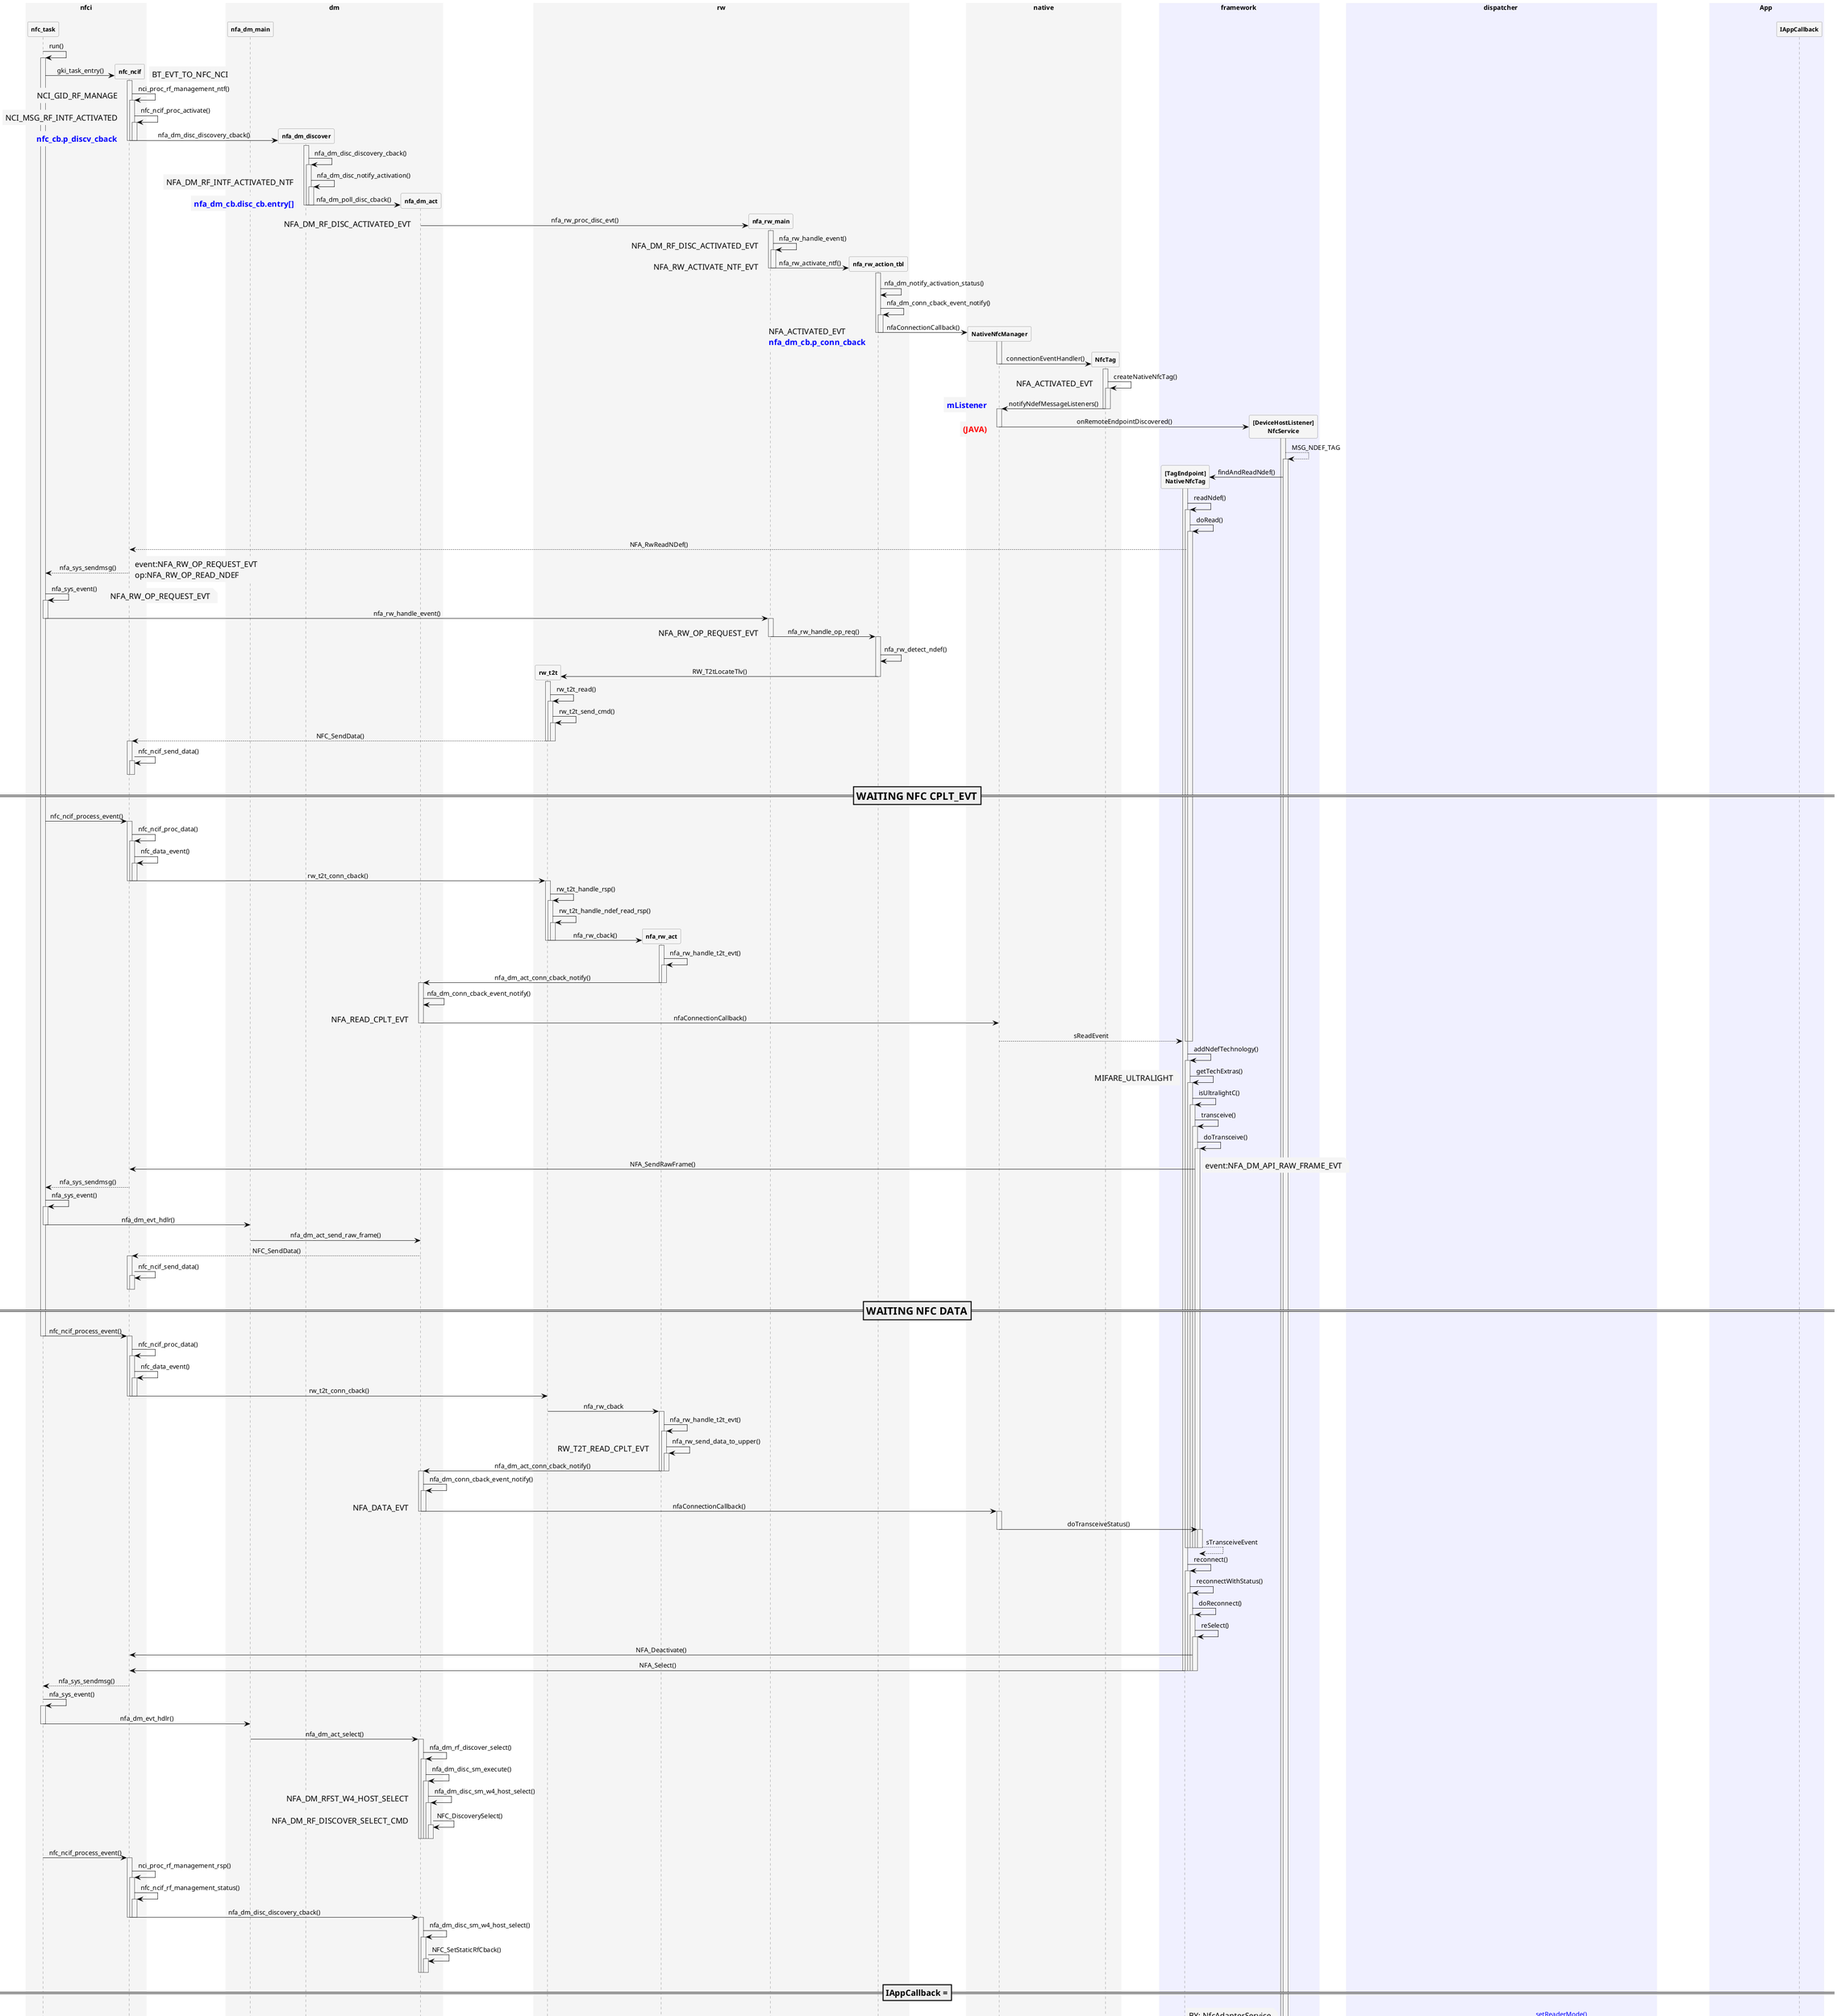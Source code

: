 @startuml NFC_Flow

hide footbox
skinparam {
    ' defaultFontName Abyssinica SIL
    Shadowing false
    backgroundColor white
    NoteFontColor #Black
    NoteFontSize 16
    NoteTextAlignment left
    NoteBackgroundColor WhiteSmoke
    NoteColor transparent
    NoteBorderThickness 0
    NoteBorderColor transparent
    NoteBorderThickness 0
    NoteShadowing false
    ParticipantPadding 0
    BoxPadding 20
    dpi 96
    ClassBackgroundColor transparent
    ClassHeaderBackgroundColor lightgreen
    ClassStereotypeFontColor transparent
    SequenceBoxBordercolor WhiteSmoke
    SequenceBoxFontSize 24
    SequenceBoxFontColor Black
    SequenceBoxBackgroundColor WhiteSmoke
    SequenceLifeLineBackgroundColor WhiteSmoke
    SequenceMessageAlignment center
    SequenceGroupHeaderFontColor White
    SequenceGroupHeaderFontSize 20
    SequenceGroupBackgroundColor DarkOliveGreen
    SequenceGroupBodyBackgroundColor transparent
    SequenceGroupBorderThickness 4
    SequenceGroupBorderColor DarkOliveGreen
    ' transparent
    sequence {
        ParticipantBackgroundColor WhiteSmoke
        ParticipantBorderColor Gray
        ParticipantFontStyle Bold
        ParticipantFontSize 12
        ParticipantPadding 0

        LifeLineBorderColor DimGray
        ArrowColor Black
        ArrowThickness 0.8
        ColorArrowSeparationSpace 30
    }
}

box nfci
participant nfc_task
participant nfc_ncif
end box

' participant nfa_sys_main

box dm
participant nfa_dm_main
participant nfa_dm_discover
participant nfa_dm_act
' participant nfa_dm_action
end box

box rw
participant rw_t2t
participant nfa_rw_act
participant nfa_rw_main
participant nfa_rw_action_tbl
end box

box native
participant NativeNfcManager
participant NfcTag
end box

box framework #F0F0FF
' participant "NativeNfcManager(Java)" as NativeNfcManager2
participant "[TagEndpoint]\nNativeNfcTag" as NativeNfcTag
participant "[DeviceHostListener]\nNfcService" as NfcService
end box

box dispatcher #F0F0FF
participant NfcDispatcher
participant PeripheralHandoverService
participant BluetoothPeripheralHandover
' participant ConfirmConnectActivity
end box

box App #F0F0FF
participant BluetoothAdapter
participant IAppCallback
end box

' nfa_dm_discover -->o nfc_ncif:nfc_cb.p_discv_cback
' nfa_dm_act -->o nfa_dm_discover:nfa_dm_cb.disc_cb.entry[]
' NfcService -->o NativeNfcManager2:mListener
' nfa_rw_action_tbl -->o nfa_rw_main:nfa_rw_action_tbl
' NativeNfcManager -->o nfa_rw_action_tbl:nfa_dm_cb.p_conn_cback

nfc_task->nfc_task:run()
activate nfc_task 

' group Active
create nfc_ncif
nfc_task->nfc_ncif:gki_task_entry()
note right:BT_EVT_TO_NFC_NCI
activate nfc_ncif
nfc_ncif->nfc_ncif:nci_proc_rf_management_ntf()
note left:NCI_GID_RF_MANAGE
activate nfc_ncif
nfc_ncif->nfc_ncif:nfc_ncif_proc_activate()
note left:NCI_MSG_RF_INTF_ACTIVATED
activate nfc_ncif
create nfa_dm_discover
nfc_ncif->nfa_dm_discover:nfa_dm_disc_discovery_cback()
note left:**<font color=blue>nfc_cb.p_discv_cback**
deactivate nfc_ncif
deactivate nfc_ncif
deactivate nfc_ncif

activate nfa_dm_discover
nfa_dm_discover->nfa_dm_discover:nfa_dm_disc_discovery_cback()
activate nfa_dm_discover
nfa_dm_discover->nfa_dm_discover:nfa_dm_disc_notify_activation()
note left:NFA_DM_RF_INTF_ACTIVATED_NTF
activate nfa_dm_discover
create nfa_dm_act
nfa_dm_discover->nfa_dm_act:nfa_dm_poll_disc_cback()
note left:**<font color=blue>nfa_dm_cb.disc_cb.entry[]**
deactivate nfa_dm_discover
deactivate nfa_dm_discover
deactivate nfa_dm_discover

create nfa_rw_main
nfa_dm_act->nfa_rw_main:nfa_rw_proc_disc_evt()
note left:NFA_DM_RF_DISC_ACTIVATED_EVT
activate nfa_rw_main
nfa_rw_main->nfa_rw_main:nfa_rw_handle_event()
note left:NFA_DM_RF_DISC_ACTIVATED_EVT
activate nfa_rw_main
create nfa_rw_action_tbl
nfa_rw_main->nfa_rw_action_tbl:nfa_rw_activate_ntf()
note left:NFA_RW_ACTIVATE_NTF_EVT
deactivate nfa_rw_main
deactivate nfa_rw_main

activate nfa_rw_action_tbl
nfa_rw_action_tbl->nfa_rw_action_tbl:nfa_dm_notify_activation_status()
nfa_rw_action_tbl->nfa_rw_action_tbl:nfa_dm_conn_cback_event_notify()
activate nfa_rw_action_tbl
create NativeNfcManager
nfa_rw_action_tbl->NativeNfcManager:nfaConnectionCallback()
note left:NFA_ACTIVATED_EVT\n\
**<font color=blue>nfa_dm_cb.p_conn_cback**
deactivate nfa_rw_action_tbl
deactivate nfa_rw_action_tbl
' end group

activate NativeNfcManager
create NfcTag
NativeNfcManager->NfcTag:connectionEventHandler()
deactivate NativeNfcManager
activate NfcTag
NfcTag->NfcTag:createNativeNfcTag()
note left:NFA_ACTIVATED_EVT
activate NfcTag
NfcTag->NativeNfcManager:notifyNdefMessageListeners()
note left:**<font color=blue>mListener**
deactivate NfcTag
deactivate NfcTag
activate NativeNfcManager
create NfcService
NativeNfcManager->NfcService:onRemoteEndpointDiscovered()
note left:**<font color=red>(JAVA)**
deactivate NativeNfcManager
activate NfcService
NfcService-->NfcService:MSG_NDEF_TAG
activate NfcService

create NativeNfcTag
NfcService->NativeNfcTag:findAndReadNdef()
activate NativeNfcTag

NativeNfcTag->NativeNfcTag:readNdef()
activate NativeNfcTag
NativeNfcTag->NativeNfcTag:doRead()
activate NativeNfcTag
' group RwReadNDef
NativeNfcTag-->nfc_ncif:NFA_RwReadNDef()

nfc_ncif-->nfc_task:nfa_sys_sendmsg()
note right:event:NFA_RW_OP_REQUEST_EVT\n\
op:NFA_RW_OP_READ_NDEF

' nfc_task->nfa_sys_main:nfa_sys_event()
nfc_task->nfc_task:nfa_sys_event()
note right:NFA_RW_OP_REQUEST_EVT
activate nfc_task 
nfc_task->nfa_rw_main:nfa_rw_handle_event()
deactivate nfc_task
activate nfa_rw_main
nfa_rw_main->nfa_rw_action_tbl:nfa_rw_handle_op_req()
note left:NFA_RW_OP_REQUEST_EVT
deactivate nfa_rw_main
activate nfa_rw_action_tbl
nfa_rw_action_tbl->nfa_rw_action_tbl:nfa_rw_detect_ndef()
create rw_t2t
nfa_rw_action_tbl->rw_t2t:RW_T2tLocateTlv()
deactivate nfa_rw_action_tbl
activate rw_t2t
rw_t2t->rw_t2t:rw_t2t_read()
activate rw_t2t
rw_t2t->rw_t2t:rw_t2t_send_cmd()
activate rw_t2t

' group SendData
rw_t2t-->nfc_ncif:NFC_SendData()
deactivate rw_t2t
deactivate rw_t2t
deactivate rw_t2t
activate nfc_ncif
nfc_ncif->nfc_ncif:nfc_ncif_send_data()
activate nfc_ncif
deactivate nfc_ncif
deactivate nfc_ncif

=== **WAITING NFC CPLT_EVT** ==

nfc_task->nfc_ncif:nfc_ncif_process_event()
' deactivate nfc_task
activate nfc_ncif
nfc_ncif->nfc_ncif:nfc_ncif_proc_data()
activate nfc_ncif
nfc_ncif->nfc_ncif:nfc_data_event()
activate nfc_ncif
nfc_ncif->rw_t2t:rw_t2t_conn_cback()
deactivate nfc_ncif
deactivate nfc_ncif
deactivate nfc_ncif

activate rw_t2t
rw_t2t->rw_t2t:rw_t2t_handle_rsp()
activate rw_t2t
rw_t2t->rw_t2t:rw_t2t_handle_ndef_read_rsp()
activate rw_t2t
create nfa_rw_act
rw_t2t->nfa_rw_act:nfa_rw_cback()
deactivate rw_t2t
deactivate rw_t2t
deactivate rw_t2t
activate nfa_rw_act
nfa_rw_act->nfa_rw_act:nfa_rw_handle_t2t_evt()
activate nfa_rw_act
nfa_rw_act->nfa_dm_act:nfa_dm_act_conn_cback_notify()
deactivate nfa_rw_act
deactivate nfa_rw_act
' end group
' end group
activate nfa_dm_act
nfa_dm_act->nfa_dm_act:nfa_dm_conn_cback_event_notify()
nfa_dm_act->NativeNfcManager:nfaConnectionCallback()
note left:NFA_READ_CPLT_EVT
deactivate nfa_dm_act
deactivate nfa_dm_act

NativeNfcManager-->NativeNfcTag:sReadEvent
deactivate NativeNfcTag
deactivate NativeNfcTag


NativeNfcTag->NativeNfcTag:addNdefTechnology()
activate NativeNfcTag
NativeNfcTag->NativeNfcTag:getTechExtras()
note left:MIFARE_ULTRALIGHT
activate NativeNfcTag
NativeNfcTag->NativeNfcTag:isUltralightC()
activate NativeNfcTag
NativeNfcTag->NativeNfcTag:transceive()
activate NativeNfcTag
NativeNfcTag->NativeNfcTag:doTransceive()
activate NativeNfcTag

' group SendRawFrame
NativeNfcTag->nfc_ncif:NFA_SendRawFrame()
note right:event:NFA_DM_API_RAW_FRAME_EVT

nfc_ncif-->nfc_task:nfa_sys_sendmsg()

' nfc_task->nfa_sys_main:nfa_sys_event()
nfc_task->nfc_task:nfa_sys_event()
activate nfc_task
nfc_task->nfa_dm_main:nfa_dm_evt_hdlr()
deactivate nfc_task
nfa_dm_main->nfa_dm_act:nfa_dm_act_send_raw_frame()
nfa_dm_act-->nfc_ncif:NFC_SendData()
activate nfc_ncif
nfc_ncif->nfc_ncif:nfc_ncif_send_data()
activate nfc_ncif
deactivate nfc_ncif
deactivate nfc_ncif

=== **WAITING NFC DATA** ==

nfc_task->nfc_ncif:nfc_ncif_process_event()
deactivate nfc_task
activate nfc_ncif
nfc_ncif->nfc_ncif:nfc_ncif_proc_data()
activate nfc_ncif
nfc_ncif->nfc_ncif:nfc_data_event()
activate nfc_ncif
nfc_ncif->rw_t2t:rw_t2t_conn_cback()
deactivate nfc_ncif
deactivate nfc_ncif
deactivate nfc_ncif

rw_t2t->nfa_rw_act:nfa_rw_cback
deactivate rw_t2t
activate nfa_rw_act
nfa_rw_act->nfa_rw_act:nfa_rw_handle_t2t_evt()
activate nfa_rw_act
nfa_rw_act->nfa_rw_act:nfa_rw_send_data_to_upper()
note left:RW_T2T_READ_CPLT_EVT
activate nfa_rw_act
nfa_rw_act->nfa_dm_act:nfa_dm_act_conn_cback_notify()
deactivate nfa_rw_act
deactivate nfa_rw_act
deactivate nfa_rw_act
' end group

activate nfa_dm_act
nfa_dm_act->nfa_dm_act:nfa_dm_conn_cback_event_notify()
activate nfa_dm_act
nfa_dm_act->NativeNfcManager:nfaConnectionCallback()
note left:NFA_DATA_EVT
deactivate nfa_dm_act
deactivate nfa_dm_act
activate NativeNfcManager
NativeNfcManager->NativeNfcTag:doTransceiveStatus()
deactivate NativeNfcManager
activate NativeNfcTag
NativeNfcTag-->NativeNfcTag:sTransceiveEvent
deactivate NativeNfcTag
deactivate NativeNfcTag
deactivate NativeNfcTag
deactivate NativeNfcTag
deactivate NativeNfcTag
deactivate NativeNfcTag

NativeNfcTag->NativeNfcTag:reconnect()
activate NativeNfcTag
NativeNfcTag->NativeNfcTag:reconnectWithStatus()
activate NativeNfcTag
NativeNfcTag->NativeNfcTag:doReconnect()
activate NativeNfcTag
NativeNfcTag->NativeNfcTag:reSelect()
activate NativeNfcTag
NativeNfcTag->nfc_ncif:NFA_Deactivate()



NativeNfcTag->nfc_ncif:NFA_Select()
deactivate NativeNfcTag
deactivate NativeNfcTag
deactivate NativeNfcTag
deactivate NativeNfcTag
deactivate NativeNfcTag
nfc_ncif-->nfc_task:nfa_sys_sendmsg()


nfc_task->nfc_task:nfa_sys_event()
activate nfc_task
nfc_task->nfa_dm_main:nfa_dm_evt_hdlr()
deactivate nfc_task
nfa_dm_main->nfa_dm_act:nfa_dm_act_select()
activate nfa_dm_act
nfa_dm_act->nfa_dm_act:nfa_dm_rf_discover_select()
activate nfa_dm_act
nfa_dm_act->nfa_dm_act:nfa_dm_disc_sm_execute()
activate nfa_dm_act
nfa_dm_act->nfa_dm_act:nfa_dm_disc_sm_w4_host_select()
note left:NFA_DM_RFST_W4_HOST_SELECT
activate nfa_dm_act
nfa_dm_act->nfa_dm_act:NFC_DiscoverySelect()
note left:NFA_DM_RF_DISCOVER_SELECT_CMD
activate nfa_dm_act

deactivate nfa_dm_act
deactivate nfa_dm_act
deactivate nfa_dm_act
deactivate nfa_dm_act
deactivate nfa_dm_act


nfc_task->nfc_ncif:nfc_ncif_process_event()
' deactivate nfc_task
activate nfc_ncif
nfc_ncif->nfc_ncif:nci_proc_rf_management_rsp()
activate nfc_ncif
nfc_ncif->nfc_ncif:nfc_ncif_rf_management_status()
activate nfc_ncif
nfc_ncif->nfa_dm_act:nfa_dm_disc_discovery_cback()
deactivate nfc_ncif
deactivate nfc_ncif
deactivate nfc_ncif
activate nfa_dm_act
nfa_dm_act->nfa_dm_act:nfa_dm_disc_sm_w4_host_select()
activate nfa_dm_act
nfa_dm_act->nfa_dm_act:NFC_SetStaticRfCback()
activate nfa_dm_act
deactivate nfa_dm_act
deactivate nfa_dm_act
deactivate nfa_dm_act

' nfc_ncif-->NativeNfcTag:nativeNfcTag_doConnectStatus()
' note left:sReconnectEvent

=== IAppCallback ===

NfcService<-[#Blue]-:<font color=blue>setReaderMode()
note left:BY: NfcAdapterService
IAppCallback-[#Blue]->o NfcService:<font color=blue>mReaderModeParams.callback


NfcService->NativeNfcTag:reconnect()
activate NativeNfcTag
NativeNfcTag->NativeNfcTag:reconnectWithStatus()
activate NativeNfcTag
NativeNfcTag->NativeNfcTag:doReconnect()
activate NativeNfcTag
deactivate NativeNfcTag
deactivate NativeNfcTag
deactivate NativeNfcTag

NfcService->NfcService:dispatchTagEndpoint()
activate NfcService
NfcService-[#blue]->IAppCallback:<font color=blue>onTagDiscovered()

=== NfcDispatcher ===

create NfcDispatcher
NfcService->NfcDispatcher:dispatchTag()
deactivate NfcService
deactivate NfcService
deactivate NfcService
activate NfcDispatcher

NfcDispatcher->NfcDispatcher:tryOverrides()
activate NfcDispatcher
deactivate NfcDispatcher

NfcDispatcher->NfcDispatcher:tryPeripheralHandover()
activate NfcDispatcher
NfcDispatcher->NfcDispatcher:HandoverDataParser.parseBluetooth()
note left:TNF_MIME_MEDIA == **<font color=blue>"application/vnd.bluetooth.ep.oob"**
create PeripheralHandoverService
NfcDispatcher-->PeripheralHandoverService:onStartCommand()
deactivate NfcDispatcher


activate PeripheralHandoverService
PeripheralHandoverService->PeripheralHandoverService:doPeripheralHandover()
activate PeripheralHandoverService
create BluetoothPeripheralHandover
PeripheralHandoverService->BluetoothPeripheralHandover:start()
deactivate PeripheralHandoverService
deactivate PeripheralHandoverService
activate BluetoothPeripheralHandover

' ->InnerConnection:connected()
' note left:IServiceConnection
' InnerConnection->ServiceDispatcher:connected()
' ServiceDispatcher-->RunConnection:run()
' RunConnection->RunConnection:doConnected()
' RunConnection->ServiceConnection:onServiceConnected()
' ServiceConnection->BluetoothPeripheralHandover:onServiceConnected()
' note left:BluetoothProfile.ServiceListener\n\BluetoothProfile.HEADSET
BluetoothPeripheralHandover-->BluetoothPeripheralHandover:nextStep
note left:MSG_NEXT_STEP
BluetoothPeripheralHandover->BluetoothPeripheralHandover:nextStepInit()
note left:ACTION_INIT
activate BluetoothPeripheralHandover
create BluetoothAdapter
BluetoothPeripheralHandover->BluetoothAdapter:getProfileProxy()
deactivate BluetoothPeripheralHandover
deactivate BluetoothPeripheralHandover
activate BluetoothAdapter

BluetoothAdapter-->BluetoothPeripheralHandover:onServiceConnected()
note left:**MSG_NEXT_STEP**
deactivate BluetoothAdapter
activate BluetoothPeripheralHandover
BluetoothPeripheralHandover-->BluetoothPeripheralHandover:nextStep()
note left:MSG_NEXT_STEP
activate BluetoothPeripheralHandover
BluetoothPeripheralHandover->BluetoothPeripheralHandover:nextStepInit()
note left:ACTION_INIT
deactivate BluetoothPeripheralHandover

BluetoothPeripheralHandover->BluetoothPeripheralHandover:nextStep()
activate BluetoothPeripheralHandover
BluetoothPeripheralHandover-->BluetoothPeripheralHandover:nextStepConnect()
note left:ACTION_CONNECT
activate BluetoothPeripheralHandover
BluetoothPeripheralHandover->BluetoothPeripheralHandover:requestPairConfirmation()
note left:STATE_INIT_COMPLETE
' create ConfirmConnectActivity
BluetoothPeripheralHandover-->BluetoothPeripheralHandover:ConfirmConnectActivity:startActivity
activate BluetoothPeripheralHandover
deactivate BluetoothPeripheralHandover
deactivate BluetoothPeripheralHandover
deactivate BluetoothPeripheralHandover
deactivate BluetoothPeripheralHandover

NfcDispatcher->NfcDispatcher:NfcWifiProtectedSetup.tryNfcWifiSetup()
note left:TNF_MIME_MEDIA == **<font color=blue>"application/vnd.wfa.wsc"**


' note left:TNF_MIME_MEDIA == **<font color=blue>"application/com.android.managedprovisioning"**


activate NfcDispatcher
deactivate NfcDispatcher

NfcDispatcher->NfcDispatcher:tryNdef()
activate NfcDispatcher
deactivate NfcDispatcher
deactivate NfcDispatcher